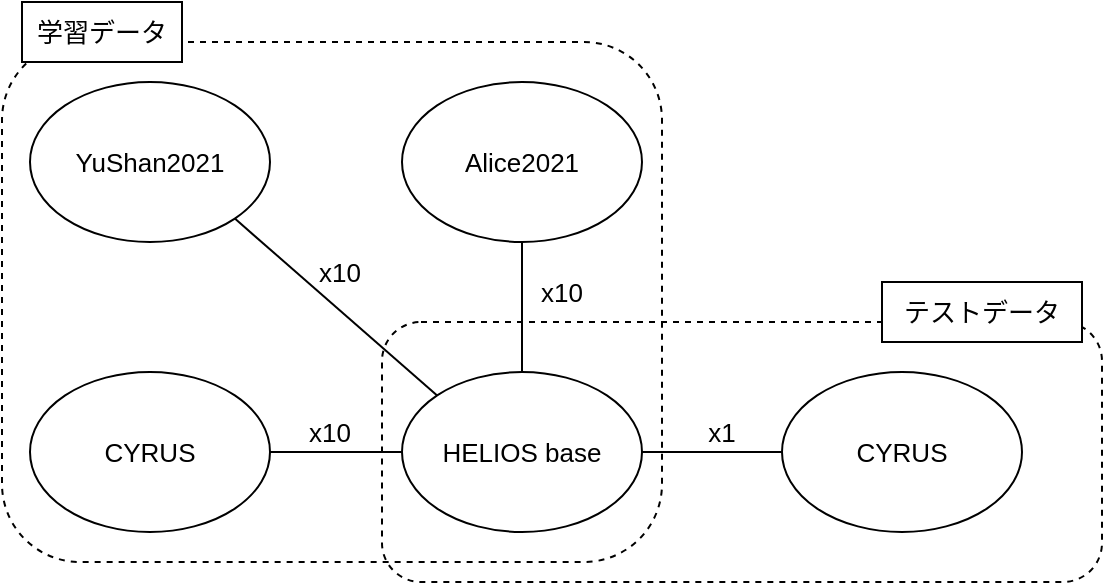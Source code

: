 <mxfile version="20.8.6" type="github">
  <diagram id="ekiIWMhbQgw99vEcY1b4" name="ページ1">
    <mxGraphModel dx="1434" dy="731" grid="1" gridSize="10" guides="1" tooltips="1" connect="1" arrows="1" fold="1" page="1" pageScale="1" pageWidth="827" pageHeight="1169" math="0" shadow="0">
      <root>
        <mxCell id="0" />
        <mxCell id="1" parent="0" />
        <mxCell id="_AmKDjk0HAf0FIpcLNkh-1" value="" style="rounded=1;whiteSpace=wrap;html=1;fillColor=none;dashed=1;fontSize=13;" vertex="1" parent="1">
          <mxGeometry x="150" y="180" width="330" height="260" as="geometry" />
        </mxCell>
        <mxCell id="_AmKDjk0HAf0FIpcLNkh-2" value="" style="rounded=1;whiteSpace=wrap;html=1;fillColor=none;dashed=1;fontSize=13;" vertex="1" parent="1">
          <mxGeometry x="340" y="320" width="360" height="130" as="geometry" />
        </mxCell>
        <mxCell id="_AmKDjk0HAf0FIpcLNkh-3" value="YuShan2021" style="ellipse;whiteSpace=wrap;html=1;fillColor=default;fontSize=13;" vertex="1" parent="1">
          <mxGeometry x="164" y="200" width="120" height="80" as="geometry" />
        </mxCell>
        <mxCell id="_AmKDjk0HAf0FIpcLNkh-4" value="Alice2021" style="ellipse;whiteSpace=wrap;html=1;fillColor=default;fontSize=13;" vertex="1" parent="1">
          <mxGeometry x="350" y="200" width="120" height="80" as="geometry" />
        </mxCell>
        <mxCell id="_AmKDjk0HAf0FIpcLNkh-5" value="HELIOS base" style="ellipse;whiteSpace=wrap;html=1;fillColor=default;fontSize=13;" vertex="1" parent="1">
          <mxGeometry x="350" y="345" width="120" height="80" as="geometry" />
        </mxCell>
        <mxCell id="_AmKDjk0HAf0FIpcLNkh-6" value="CYRUS" style="ellipse;whiteSpace=wrap;html=1;fillColor=default;fontSize=13;" vertex="1" parent="1">
          <mxGeometry x="164" y="345" width="120" height="80" as="geometry" />
        </mxCell>
        <mxCell id="_AmKDjk0HAf0FIpcLNkh-8" value="" style="endArrow=none;html=1;rounded=0;exitX=0.5;exitY=0;exitDx=0;exitDy=0;entryX=0.5;entryY=1;entryDx=0;entryDy=0;fontSize=13;" edge="1" parent="1" source="_AmKDjk0HAf0FIpcLNkh-5" target="_AmKDjk0HAf0FIpcLNkh-4">
          <mxGeometry width="50" height="50" relative="1" as="geometry">
            <mxPoint x="260" y="320" as="sourcePoint" />
            <mxPoint x="310" y="270" as="targetPoint" />
          </mxGeometry>
        </mxCell>
        <mxCell id="_AmKDjk0HAf0FIpcLNkh-9" value="" style="endArrow=none;html=1;rounded=0;exitX=0;exitY=0;exitDx=0;exitDy=0;entryX=1;entryY=1;entryDx=0;entryDy=0;fontSize=13;" edge="1" parent="1" source="_AmKDjk0HAf0FIpcLNkh-5" target="_AmKDjk0HAf0FIpcLNkh-3">
          <mxGeometry width="50" height="50" relative="1" as="geometry">
            <mxPoint x="280" y="340" as="sourcePoint" />
            <mxPoint x="420" y="300" as="targetPoint" />
          </mxGeometry>
        </mxCell>
        <mxCell id="_AmKDjk0HAf0FIpcLNkh-10" value="" style="endArrow=none;html=1;rounded=0;exitX=0;exitY=0.5;exitDx=0;exitDy=0;entryX=1;entryY=0.5;entryDx=0;entryDy=0;fontSize=13;" edge="1" parent="1" source="_AmKDjk0HAf0FIpcLNkh-5" target="_AmKDjk0HAf0FIpcLNkh-6">
          <mxGeometry width="50" height="50" relative="1" as="geometry">
            <mxPoint x="290" y="350" as="sourcePoint" />
            <mxPoint x="430" y="310" as="targetPoint" />
          </mxGeometry>
        </mxCell>
        <mxCell id="_AmKDjk0HAf0FIpcLNkh-11" value="CYRUS" style="ellipse;whiteSpace=wrap;html=1;fillColor=default;fontSize=13;" vertex="1" parent="1">
          <mxGeometry x="540" y="345" width="120" height="80" as="geometry" />
        </mxCell>
        <mxCell id="_AmKDjk0HAf0FIpcLNkh-12" value="" style="endArrow=none;html=1;rounded=0;exitX=0;exitY=0.5;exitDx=0;exitDy=0;entryX=1;entryY=0.5;entryDx=0;entryDy=0;fontSize=13;" edge="1" parent="1" target="_AmKDjk0HAf0FIpcLNkh-5" source="_AmKDjk0HAf0FIpcLNkh-11">
          <mxGeometry width="50" height="50" relative="1" as="geometry">
            <mxPoint x="410.0" y="570" as="sourcePoint" />
            <mxPoint x="570" y="550" as="targetPoint" />
          </mxGeometry>
        </mxCell>
        <mxCell id="_AmKDjk0HAf0FIpcLNkh-13" value="学習データ" style="text;html=1;strokeColor=default;fillColor=default;align=center;verticalAlign=middle;whiteSpace=wrap;rounded=0;fontSize=13;" vertex="1" parent="1">
          <mxGeometry x="160" y="160" width="80" height="30" as="geometry" />
        </mxCell>
        <mxCell id="_AmKDjk0HAf0FIpcLNkh-15" value="テストデータ" style="text;html=1;strokeColor=default;fillColor=default;align=center;verticalAlign=middle;whiteSpace=wrap;rounded=0;fontSize=13;" vertex="1" parent="1">
          <mxGeometry x="590" y="300" width="100" height="30" as="geometry" />
        </mxCell>
        <mxCell id="_AmKDjk0HAf0FIpcLNkh-16" value="x10" style="text;html=1;strokeColor=none;fillColor=none;align=center;verticalAlign=middle;whiteSpace=wrap;rounded=0;fontSize=13;" vertex="1" parent="1">
          <mxGeometry x="400" y="290" width="60" height="30" as="geometry" />
        </mxCell>
        <mxCell id="_AmKDjk0HAf0FIpcLNkh-17" value="x10" style="text;html=1;strokeColor=none;fillColor=none;align=center;verticalAlign=middle;whiteSpace=wrap;rounded=0;fontSize=13;" vertex="1" parent="1">
          <mxGeometry x="294" y="280" width="50" height="30" as="geometry" />
        </mxCell>
        <mxCell id="_AmKDjk0HAf0FIpcLNkh-18" value="x10" style="text;html=1;strokeColor=none;fillColor=none;align=center;verticalAlign=middle;whiteSpace=wrap;rounded=0;fontSize=13;" vertex="1" parent="1">
          <mxGeometry x="284" y="360" width="60" height="30" as="geometry" />
        </mxCell>
        <mxCell id="_AmKDjk0HAf0FIpcLNkh-19" value="x1" style="text;html=1;strokeColor=none;fillColor=none;align=center;verticalAlign=middle;whiteSpace=wrap;rounded=0;fontSize=13;" vertex="1" parent="1">
          <mxGeometry x="480" y="360" width="60" height="30" as="geometry" />
        </mxCell>
      </root>
    </mxGraphModel>
  </diagram>
</mxfile>

